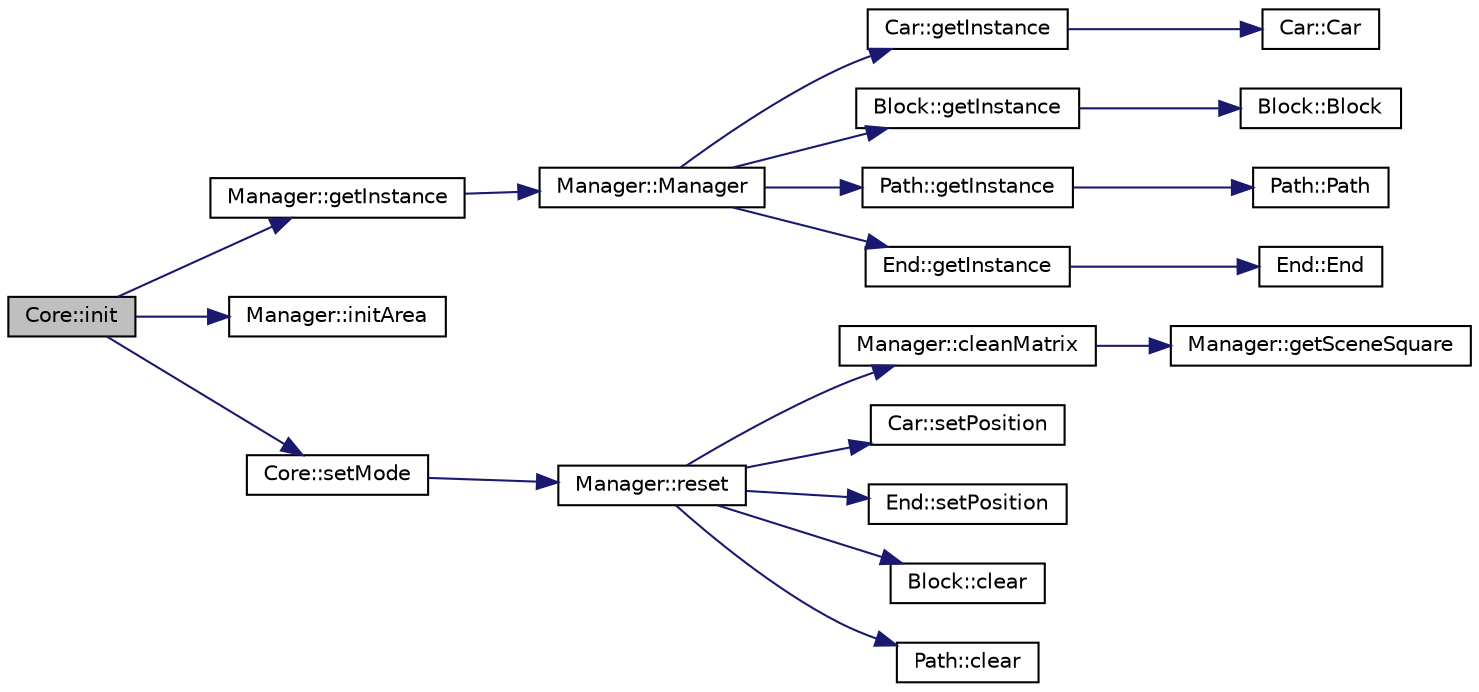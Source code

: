 digraph "Core::init"
{
  edge [fontname="Helvetica",fontsize="10",labelfontname="Helvetica",labelfontsize="10"];
  node [fontname="Helvetica",fontsize="10",shape=record];
  rankdir="LR";
  Node1 [label="Core::init",height=0.2,width=0.4,color="black", fillcolor="grey75", style="filled" fontcolor="black"];
  Node1 -> Node2 [color="midnightblue",fontsize="10",style="solid",fontname="Helvetica"];
  Node2 [label="Manager::getInstance",height=0.2,width=0.4,color="black", fillcolor="white", style="filled",URL="$class_manager.html#a5d783bd86e9be93235898a46de80847f"];
  Node2 -> Node3 [color="midnightblue",fontsize="10",style="solid",fontname="Helvetica"];
  Node3 [label="Manager::Manager",height=0.2,width=0.4,color="black", fillcolor="white", style="filled",URL="$class_manager.html#a1658ff9f18e38ccd9cb8b0b371b9c20b"];
  Node3 -> Node4 [color="midnightblue",fontsize="10",style="solid",fontname="Helvetica"];
  Node4 [label="Car::getInstance",height=0.2,width=0.4,color="black", fillcolor="white", style="filled",URL="$class_car.html#a40cbec40dad9ddda76c277da17f23528"];
  Node4 -> Node5 [color="midnightblue",fontsize="10",style="solid",fontname="Helvetica"];
  Node5 [label="Car::Car",height=0.2,width=0.4,color="black", fillcolor="white", style="filled",URL="$class_car.html#a1c803f7c5038d3e31b368b0d0a35493c"];
  Node3 -> Node6 [color="midnightblue",fontsize="10",style="solid",fontname="Helvetica"];
  Node6 [label="Block::getInstance",height=0.2,width=0.4,color="black", fillcolor="white", style="filled",URL="$class_block.html#a2cf0004e7ab0f92b52bca2ebf8a1d52c"];
  Node6 -> Node7 [color="midnightblue",fontsize="10",style="solid",fontname="Helvetica"];
  Node7 [label="Block::Block",height=0.2,width=0.4,color="black", fillcolor="white", style="filled",URL="$class_block.html#a37658a946bf5067ad01d68d9ff086adc"];
  Node3 -> Node8 [color="midnightblue",fontsize="10",style="solid",fontname="Helvetica"];
  Node8 [label="Path::getInstance",height=0.2,width=0.4,color="black", fillcolor="white", style="filled",URL="$class_path.html#a183700997f2499f31dc2a533c9ace59a"];
  Node8 -> Node9 [color="midnightblue",fontsize="10",style="solid",fontname="Helvetica"];
  Node9 [label="Path::Path",height=0.2,width=0.4,color="black", fillcolor="white", style="filled",URL="$class_path.html#af26cfab021ddf49af73da3b2beca85ac"];
  Node3 -> Node10 [color="midnightblue",fontsize="10",style="solid",fontname="Helvetica"];
  Node10 [label="End::getInstance",height=0.2,width=0.4,color="black", fillcolor="white", style="filled",URL="$class_end.html#a527baaf33dbb6431d94759f75e8b9f5a"];
  Node10 -> Node11 [color="midnightblue",fontsize="10",style="solid",fontname="Helvetica"];
  Node11 [label="End::End",height=0.2,width=0.4,color="black", fillcolor="white", style="filled",URL="$class_end.html#acd25fa8f481c50f5b8eaff4af1159942"];
  Node1 -> Node12 [color="midnightblue",fontsize="10",style="solid",fontname="Helvetica"];
  Node12 [label="Manager::initArea",height=0.2,width=0.4,color="black", fillcolor="white", style="filled",URL="$class_manager.html#aaabcb64f4b95fcd10a778c3c033439fb"];
  Node1 -> Node13 [color="midnightblue",fontsize="10",style="solid",fontname="Helvetica"];
  Node13 [label="Core::setMode",height=0.2,width=0.4,color="black", fillcolor="white", style="filled",URL="$class_core.html#a1dac5f63296f11309c2f25770b30912b"];
  Node13 -> Node14 [color="midnightblue",fontsize="10",style="solid",fontname="Helvetica"];
  Node14 [label="Manager::reset",height=0.2,width=0.4,color="black", fillcolor="white", style="filled",URL="$class_manager.html#a8cb433965677ad622ee43d59e24262e7"];
  Node14 -> Node15 [color="midnightblue",fontsize="10",style="solid",fontname="Helvetica"];
  Node15 [label="Manager::cleanMatrix",height=0.2,width=0.4,color="black", fillcolor="white", style="filled",URL="$class_manager.html#a1734887f37a6cc8e5837431b2875459f"];
  Node15 -> Node16 [color="midnightblue",fontsize="10",style="solid",fontname="Helvetica"];
  Node16 [label="Manager::getSceneSquare",height=0.2,width=0.4,color="black", fillcolor="white", style="filled",URL="$class_manager.html#a60f89ec1bf61d37a74b4cd67a57d5702"];
  Node14 -> Node17 [color="midnightblue",fontsize="10",style="solid",fontname="Helvetica"];
  Node17 [label="Car::setPosition",height=0.2,width=0.4,color="black", fillcolor="white", style="filled",URL="$class_car.html#a97e3c5de8eb65659ef520de6591f814d"];
  Node14 -> Node18 [color="midnightblue",fontsize="10",style="solid",fontname="Helvetica"];
  Node18 [label="End::setPosition",height=0.2,width=0.4,color="black", fillcolor="white", style="filled",URL="$class_end.html#a5be9587f22c8eb23249513a7b5e6db92"];
  Node14 -> Node19 [color="midnightblue",fontsize="10",style="solid",fontname="Helvetica"];
  Node19 [label="Block::clear",height=0.2,width=0.4,color="black", fillcolor="white", style="filled",URL="$class_block.html#a37bf8cd7e85de983bc56eb19b168575a"];
  Node14 -> Node20 [color="midnightblue",fontsize="10",style="solid",fontname="Helvetica"];
  Node20 [label="Path::clear",height=0.2,width=0.4,color="black", fillcolor="white", style="filled",URL="$class_path.html#a962e54c19be5fbe17f902ee6a7a3a706"];
}
